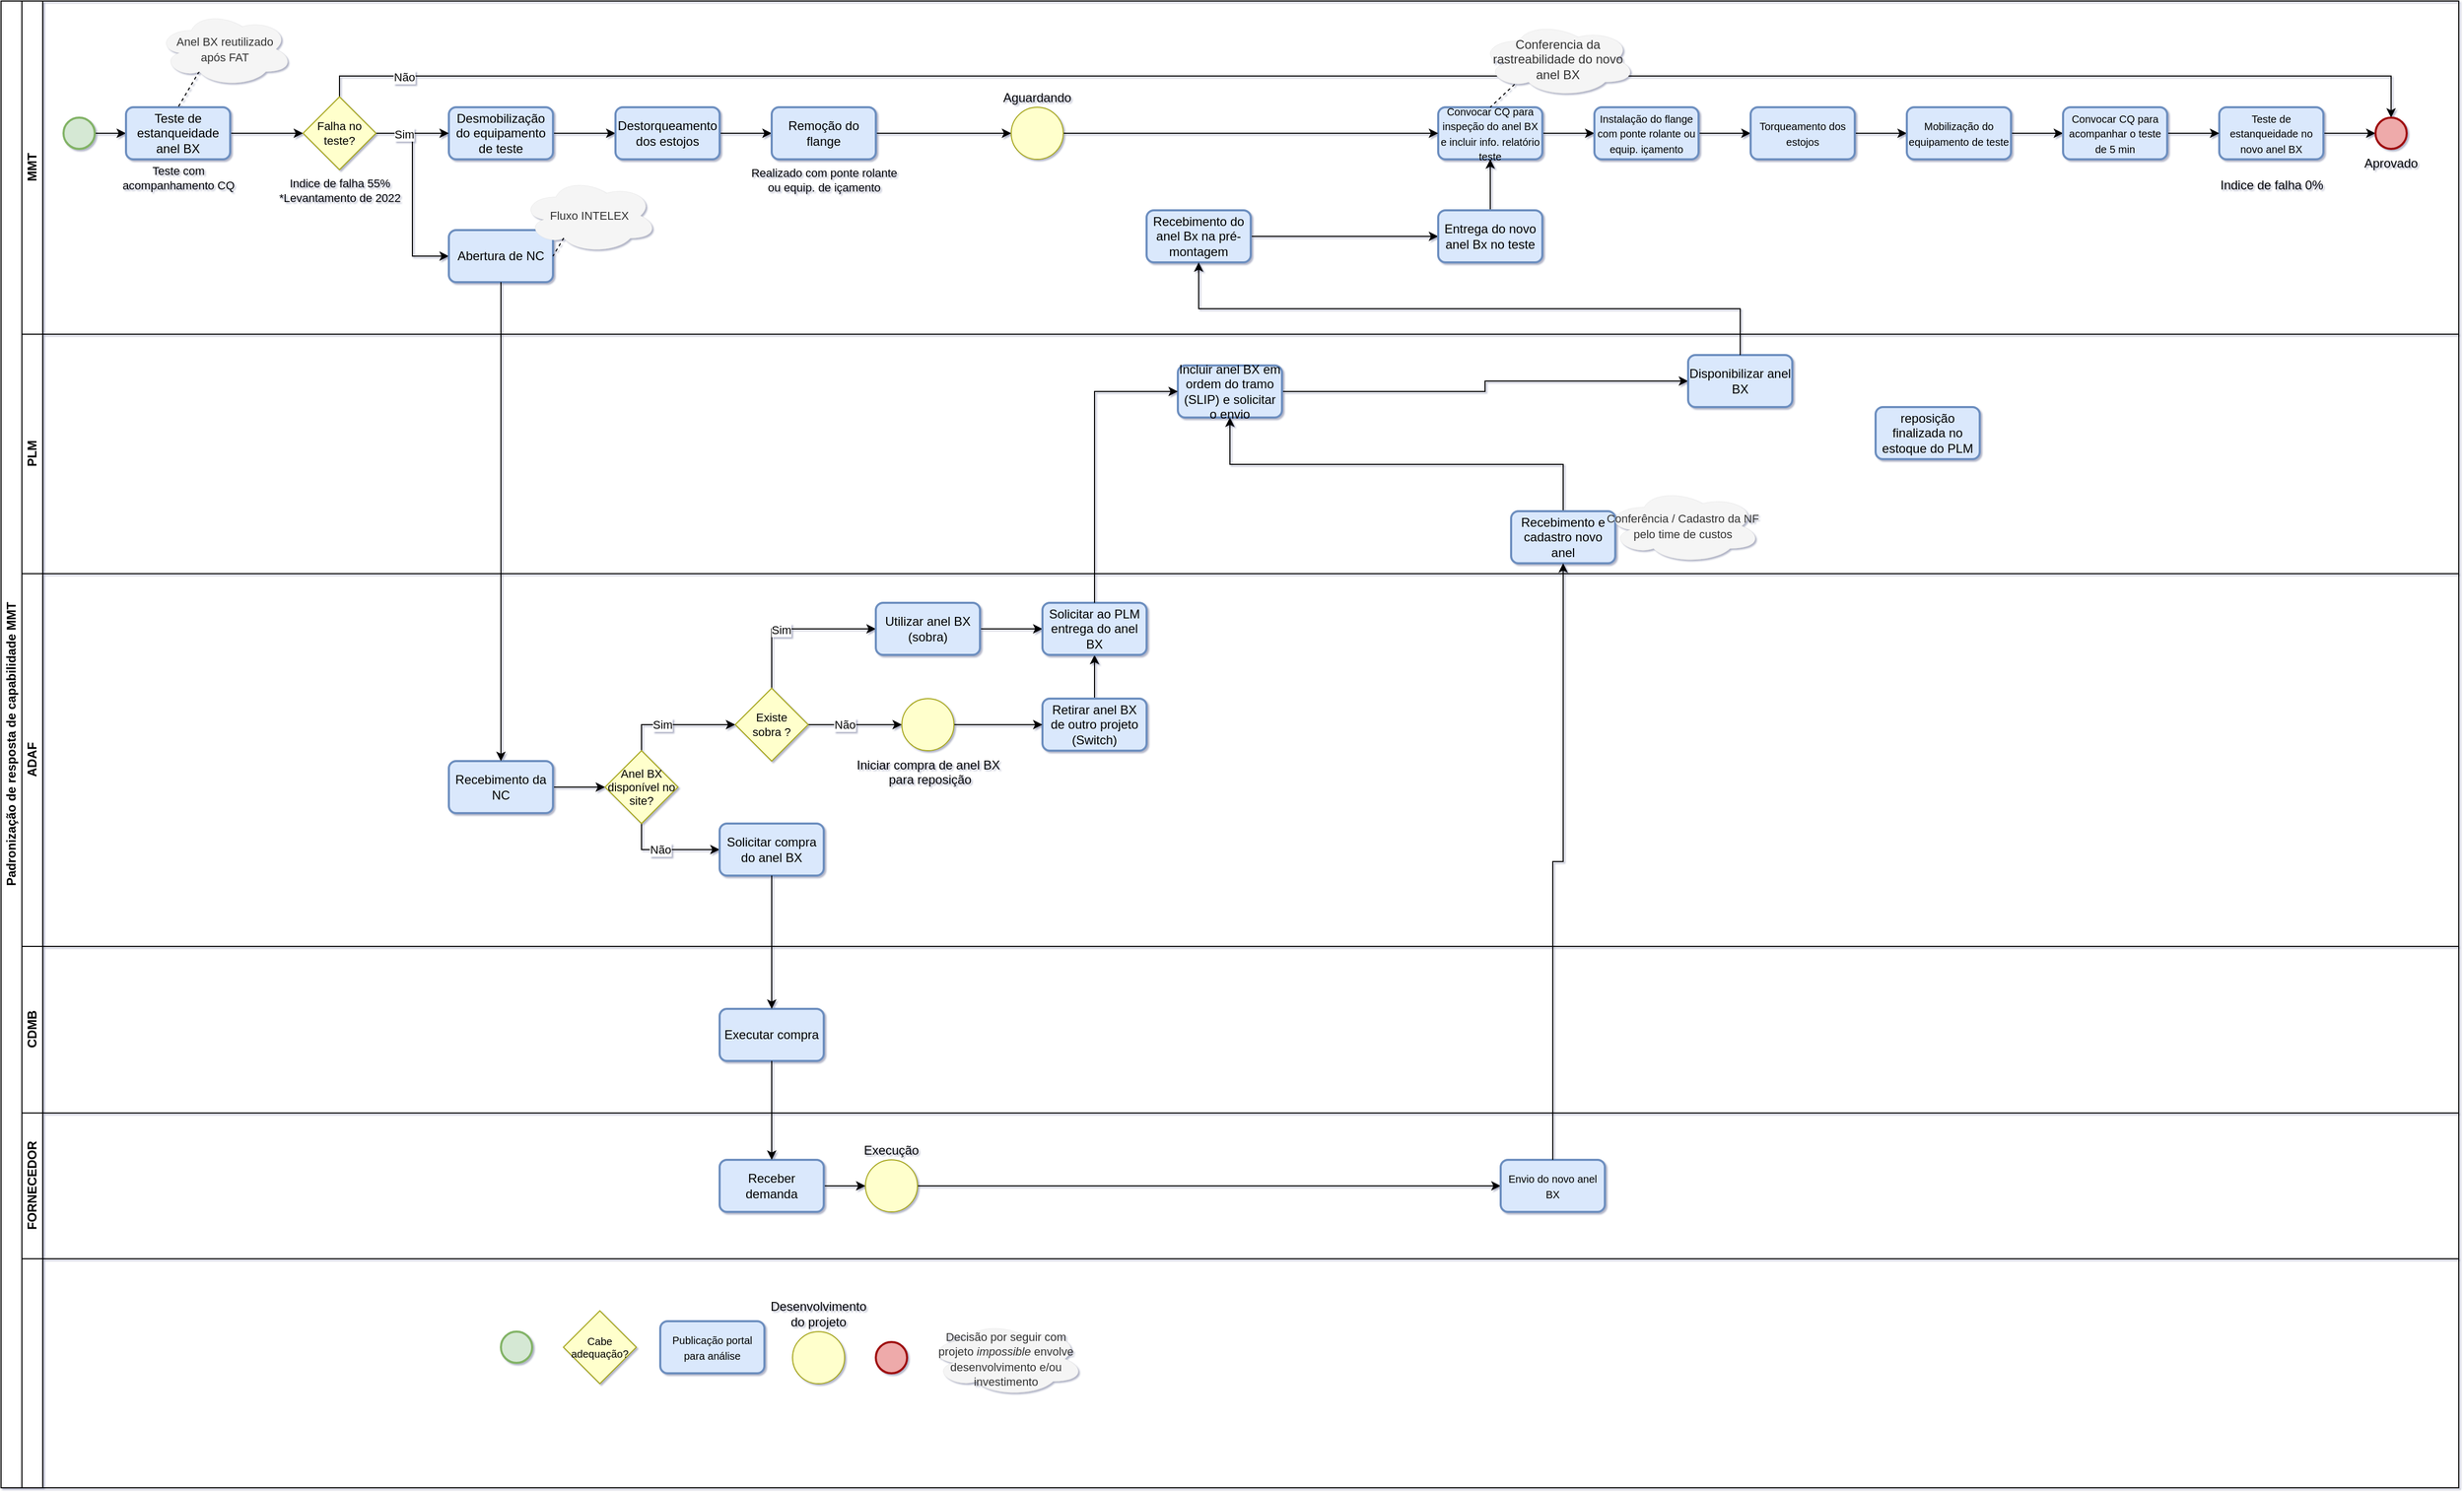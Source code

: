 <mxfile version="21.1.1" type="github">
  <diagram id="IMoWFRzWkRb1YAJqIgc9" name="Page-1">
    <mxGraphModel dx="1589" dy="870" grid="1" gridSize="10" guides="1" tooltips="1" connect="1" arrows="1" fold="1" page="1" pageScale="1" pageWidth="1920" pageHeight="1200" math="0" shadow="1">
      <root>
        <mxCell id="0" />
        <mxCell id="1" parent="0" />
        <mxCell id="REOEvnUnP1cKmhOiyPTP-1" value="&lt;font style=&quot;font-size: 12px;&quot;&gt;Padronização de resposta de capabilidade MMT&lt;/font&gt;" style="swimlane;childLayout=stackLayout;resizeParent=1;resizeParentMax=0;horizontal=0;startSize=20;horizontalStack=0;html=1;rounded=0;fontSize=10;" parent="1" vertex="1">
          <mxGeometry x="10" y="10" width="2360" height="1428" as="geometry">
            <mxRectangle x="110" y="90" width="40" height="60" as="alternateBounds" />
          </mxGeometry>
        </mxCell>
        <mxCell id="REOEvnUnP1cKmhOiyPTP-2" value="MMT" style="swimlane;startSize=20;horizontal=0;html=1;rounded=0;" parent="REOEvnUnP1cKmhOiyPTP-1" vertex="1">
          <mxGeometry x="20" width="2340" height="320" as="geometry">
            <mxRectangle x="20" width="650" height="30" as="alternateBounds" />
          </mxGeometry>
        </mxCell>
        <mxCell id="REOEvnUnP1cKmhOiyPTP-8" style="edgeStyle=orthogonalEdgeStyle;rounded=0;orthogonalLoop=1;jettySize=auto;html=1;exitX=1;exitY=0.5;exitDx=0;exitDy=0;exitPerimeter=0;entryX=0;entryY=0.5;entryDx=0;entryDy=0;" parent="REOEvnUnP1cKmhOiyPTP-2" source="REOEvnUnP1cKmhOiyPTP-5" target="REOEvnUnP1cKmhOiyPTP-7" edge="1">
          <mxGeometry relative="1" as="geometry" />
        </mxCell>
        <mxCell id="REOEvnUnP1cKmhOiyPTP-5" value="" style="strokeWidth=2;html=1;shape=mxgraph.flowchart.start_2;whiteSpace=wrap;fillColor=#d5e8d4;strokeColor=#82b366;" parent="REOEvnUnP1cKmhOiyPTP-2" vertex="1">
          <mxGeometry x="40" y="112" width="30" height="30" as="geometry" />
        </mxCell>
        <mxCell id="rvxUXU9-gEQZc84r86SE-13" style="edgeStyle=orthogonalEdgeStyle;rounded=0;orthogonalLoop=1;jettySize=auto;html=1;exitX=1;exitY=0.5;exitDx=0;exitDy=0;entryX=0;entryY=0.5;entryDx=0;entryDy=0;" edge="1" parent="REOEvnUnP1cKmhOiyPTP-2" source="REOEvnUnP1cKmhOiyPTP-7" target="rvxUXU9-gEQZc84r86SE-8">
          <mxGeometry relative="1" as="geometry" />
        </mxCell>
        <mxCell id="REOEvnUnP1cKmhOiyPTP-7" value="&lt;span style=&quot;&quot;&gt;Teste de estanqueidade &lt;br&gt;anel BX&lt;br&gt;&lt;/span&gt;" style="rounded=1;whiteSpace=wrap;html=1;absoluteArcSize=1;arcSize=14;strokeWidth=2;fillColor=#dae8fc;strokeColor=#6c8ebf;" parent="REOEvnUnP1cKmhOiyPTP-2" vertex="1">
          <mxGeometry x="100" y="102" width="100" height="50" as="geometry" />
        </mxCell>
        <mxCell id="rvxUXU9-gEQZc84r86SE-18" style="edgeStyle=orthogonalEdgeStyle;rounded=0;orthogonalLoop=1;jettySize=auto;html=1;exitX=1;exitY=0.5;exitDx=0;exitDy=0;entryX=0;entryY=0.5;entryDx=0;entryDy=0;" edge="1" parent="REOEvnUnP1cKmhOiyPTP-2" source="rvxUXU9-gEQZc84r86SE-7" target="rvxUXU9-gEQZc84r86SE-16">
          <mxGeometry relative="1" as="geometry" />
        </mxCell>
        <mxCell id="rvxUXU9-gEQZc84r86SE-7" value="&lt;font style=&quot;font-size: 12px;&quot;&gt;Desmobilização do equipamento de teste&lt;/font&gt;" style="rounded=1;whiteSpace=wrap;html=1;absoluteArcSize=1;arcSize=14;strokeWidth=2;fillColor=#dae8fc;strokeColor=#6c8ebf;" vertex="1" parent="REOEvnUnP1cKmhOiyPTP-2">
          <mxGeometry x="410" y="102" width="100" height="50" as="geometry" />
        </mxCell>
        <mxCell id="rvxUXU9-gEQZc84r86SE-111" style="edgeStyle=orthogonalEdgeStyle;rounded=0;orthogonalLoop=1;jettySize=auto;html=1;exitX=1;exitY=0.5;exitDx=0;exitDy=0;entryX=0;entryY=0.5;entryDx=0;entryDy=0;" edge="1" parent="REOEvnUnP1cKmhOiyPTP-2" source="rvxUXU9-gEQZc84r86SE-8" target="rvxUXU9-gEQZc84r86SE-27">
          <mxGeometry relative="1" as="geometry" />
        </mxCell>
        <mxCell id="rvxUXU9-gEQZc84r86SE-14" style="edgeStyle=orthogonalEdgeStyle;rounded=0;orthogonalLoop=1;jettySize=auto;html=1;exitX=1;exitY=0.5;exitDx=0;exitDy=0;entryX=0;entryY=0.5;entryDx=0;entryDy=0;" edge="1" parent="REOEvnUnP1cKmhOiyPTP-2" source="rvxUXU9-gEQZc84r86SE-8" target="rvxUXU9-gEQZc84r86SE-7">
          <mxGeometry relative="1" as="geometry" />
        </mxCell>
        <mxCell id="rvxUXU9-gEQZc84r86SE-15" value="Sim" style="edgeLabel;html=1;align=center;verticalAlign=middle;resizable=0;points=[];" vertex="1" connectable="0" parent="rvxUXU9-gEQZc84r86SE-14">
          <mxGeometry x="-0.242" y="-1" relative="1" as="geometry">
            <mxPoint as="offset" />
          </mxGeometry>
        </mxCell>
        <mxCell id="rvxUXU9-gEQZc84r86SE-91" style="edgeStyle=orthogonalEdgeStyle;rounded=0;orthogonalLoop=1;jettySize=auto;html=1;exitX=0.5;exitY=0;exitDx=0;exitDy=0;entryX=0.5;entryY=0;entryDx=0;entryDy=0;entryPerimeter=0;" edge="1" parent="REOEvnUnP1cKmhOiyPTP-2" source="rvxUXU9-gEQZc84r86SE-8" target="rvxUXU9-gEQZc84r86SE-84">
          <mxGeometry relative="1" as="geometry" />
        </mxCell>
        <mxCell id="rvxUXU9-gEQZc84r86SE-93" value="Não" style="edgeLabel;html=1;align=center;verticalAlign=middle;resizable=0;points=[];" vertex="1" connectable="0" parent="rvxUXU9-gEQZc84r86SE-91">
          <mxGeometry x="-0.919" y="-1" relative="1" as="geometry">
            <mxPoint as="offset" />
          </mxGeometry>
        </mxCell>
        <mxCell id="rvxUXU9-gEQZc84r86SE-8" value="&lt;font style=&quot;font-size: 11px;&quot;&gt;Falha no teste?&lt;/font&gt;" style="rhombus;whiteSpace=wrap;html=1;strokeColor=#a6a61d;fontSize=10;fillColor=#ffffcc;" vertex="1" parent="REOEvnUnP1cKmhOiyPTP-2">
          <mxGeometry x="270" y="92" width="70" height="70" as="geometry" />
        </mxCell>
        <mxCell id="rvxUXU9-gEQZc84r86SE-12" style="rounded=0;orthogonalLoop=1;jettySize=auto;html=1;exitX=0.31;exitY=0.8;exitDx=0;exitDy=0;exitPerimeter=0;entryX=0.5;entryY=0;entryDx=0;entryDy=0;endArrow=none;endFill=0;startArrow=none;startFill=0;dashed=1;" edge="1" parent="REOEvnUnP1cKmhOiyPTP-2" source="rvxUXU9-gEQZc84r86SE-9" target="REOEvnUnP1cKmhOiyPTP-7">
          <mxGeometry relative="1" as="geometry" />
        </mxCell>
        <mxCell id="rvxUXU9-gEQZc84r86SE-9" value="&lt;span style=&quot;font-size: 11px;&quot;&gt;Anel BX reutilizado&lt;br&gt;após FAT&lt;/span&gt;" style="ellipse;shape=cloud;whiteSpace=wrap;html=1;fillColor=#f5f5f5;fontColor=#333333;strokeColor=#666666;shadow=0;strokeWidth=0;" vertex="1" parent="REOEvnUnP1cKmhOiyPTP-2">
          <mxGeometry x="130" y="10" width="130" height="72" as="geometry" />
        </mxCell>
        <mxCell id="rvxUXU9-gEQZc84r86SE-20" style="edgeStyle=orthogonalEdgeStyle;rounded=0;orthogonalLoop=1;jettySize=auto;html=1;exitX=1;exitY=0.5;exitDx=0;exitDy=0;entryX=0;entryY=0.5;entryDx=0;entryDy=0;" edge="1" parent="REOEvnUnP1cKmhOiyPTP-2" source="rvxUXU9-gEQZc84r86SE-16" target="rvxUXU9-gEQZc84r86SE-19">
          <mxGeometry relative="1" as="geometry" />
        </mxCell>
        <mxCell id="rvxUXU9-gEQZc84r86SE-16" value="&lt;font style=&quot;font-size: 12px;&quot;&gt;Destorqueamento dos estojos&lt;/font&gt;" style="rounded=1;whiteSpace=wrap;html=1;absoluteArcSize=1;arcSize=14;strokeWidth=2;fillColor=#dae8fc;strokeColor=#6c8ebf;" vertex="1" parent="REOEvnUnP1cKmhOiyPTP-2">
          <mxGeometry x="570" y="102" width="100" height="50" as="geometry" />
        </mxCell>
        <mxCell id="rvxUXU9-gEQZc84r86SE-73" style="edgeStyle=none;rounded=0;orthogonalLoop=1;jettySize=auto;html=1;exitX=1;exitY=0.5;exitDx=0;exitDy=0;entryX=0;entryY=0.5;entryDx=0;entryDy=0;" edge="1" parent="REOEvnUnP1cKmhOiyPTP-2" source="rvxUXU9-gEQZc84r86SE-19" target="rvxUXU9-gEQZc84r86SE-72">
          <mxGeometry relative="1" as="geometry" />
        </mxCell>
        <mxCell id="rvxUXU9-gEQZc84r86SE-19" value="&lt;font style=&quot;font-size: 12px;&quot;&gt;Remoção do flange&lt;/font&gt;" style="rounded=1;whiteSpace=wrap;html=1;absoluteArcSize=1;arcSize=14;strokeWidth=2;fillColor=#dae8fc;strokeColor=#6c8ebf;" vertex="1" parent="REOEvnUnP1cKmhOiyPTP-2">
          <mxGeometry x="720" y="102" width="100" height="50" as="geometry" />
        </mxCell>
        <mxCell id="rvxUXU9-gEQZc84r86SE-64" style="edgeStyle=orthogonalEdgeStyle;rounded=0;orthogonalLoop=1;jettySize=auto;html=1;exitX=1;exitY=0.5;exitDx=0;exitDy=0;entryX=0;entryY=0.5;entryDx=0;entryDy=0;entryPerimeter=0;" edge="1" parent="REOEvnUnP1cKmhOiyPTP-2" source="rvxUXU9-gEQZc84r86SE-21" target="rvxUXU9-gEQZc84r86SE-24">
          <mxGeometry relative="1" as="geometry">
            <mxPoint x="1510" y="127" as="targetPoint" />
          </mxGeometry>
        </mxCell>
        <mxCell id="rvxUXU9-gEQZc84r86SE-21" value="&lt;span style=&quot;font-size: 10px;&quot;&gt;Convocar CQ para inspeção do anel BX e incluir info. relatório teste&lt;br&gt;&lt;/span&gt;" style="rounded=1;whiteSpace=wrap;html=1;absoluteArcSize=1;arcSize=14;strokeWidth=2;fillColor=#dae8fc;strokeColor=#6c8ebf;" vertex="1" parent="REOEvnUnP1cKmhOiyPTP-2">
          <mxGeometry x="1360" y="102" width="100" height="50" as="geometry" />
        </mxCell>
        <mxCell id="rvxUXU9-gEQZc84r86SE-71" style="edgeStyle=none;rounded=0;orthogonalLoop=1;jettySize=auto;html=1;exitX=1;exitY=0.5;exitDx=0;exitDy=0;entryX=0;entryY=0.5;entryDx=0;entryDy=0;" edge="1" parent="REOEvnUnP1cKmhOiyPTP-2" source="rvxUXU9-gEQZc84r86SE-24" target="rvxUXU9-gEQZc84r86SE-26">
          <mxGeometry relative="1" as="geometry" />
        </mxCell>
        <mxCell id="rvxUXU9-gEQZc84r86SE-24" value="&lt;span style=&quot;font-size: 10px;&quot;&gt;Instalação do flange com ponte rolante ou equip. içamento&lt;br&gt;&lt;/span&gt;" style="rounded=1;whiteSpace=wrap;html=1;absoluteArcSize=1;arcSize=14;strokeWidth=2;fillColor=#dae8fc;strokeColor=#6c8ebf;" vertex="1" parent="REOEvnUnP1cKmhOiyPTP-2">
          <mxGeometry x="1510" y="102" width="100" height="50" as="geometry" />
        </mxCell>
        <mxCell id="rvxUXU9-gEQZc84r86SE-79" style="edgeStyle=none;rounded=0;orthogonalLoop=1;jettySize=auto;html=1;exitX=1;exitY=0.5;exitDx=0;exitDy=0;entryX=0;entryY=0.5;entryDx=0;entryDy=0;" edge="1" parent="REOEvnUnP1cKmhOiyPTP-2" source="rvxUXU9-gEQZc84r86SE-26" target="rvxUXU9-gEQZc84r86SE-78">
          <mxGeometry relative="1" as="geometry" />
        </mxCell>
        <mxCell id="rvxUXU9-gEQZc84r86SE-26" value="&lt;span style=&quot;font-size: 10px;&quot;&gt;Torqueamento dos estojos&lt;br&gt;&lt;/span&gt;" style="rounded=1;whiteSpace=wrap;html=1;absoluteArcSize=1;arcSize=14;strokeWidth=2;fillColor=#dae8fc;strokeColor=#6c8ebf;" vertex="1" parent="REOEvnUnP1cKmhOiyPTP-2">
          <mxGeometry x="1660" y="102" width="100" height="50" as="geometry" />
        </mxCell>
        <mxCell id="rvxUXU9-gEQZc84r86SE-61" style="edgeStyle=orthogonalEdgeStyle;rounded=0;orthogonalLoop=1;jettySize=auto;html=1;exitX=1;exitY=0.5;exitDx=0;exitDy=0;entryX=0;entryY=0.5;entryDx=0;entryDy=0;" edge="1" parent="REOEvnUnP1cKmhOiyPTP-2" source="rvxUXU9-gEQZc84r86SE-58" target="rvxUXU9-gEQZc84r86SE-62">
          <mxGeometry relative="1" as="geometry">
            <mxPoint x="1220" y="226.0" as="targetPoint" />
          </mxGeometry>
        </mxCell>
        <mxCell id="rvxUXU9-gEQZc84r86SE-58" value="Recebimento do anel Bx na pré-montagem" style="rounded=1;whiteSpace=wrap;html=1;absoluteArcSize=1;arcSize=14;strokeWidth=2;fillColor=#dae8fc;strokeColor=#6c8ebf;" vertex="1" parent="REOEvnUnP1cKmhOiyPTP-2">
          <mxGeometry x="1080" y="201" width="100" height="50" as="geometry" />
        </mxCell>
        <mxCell id="rvxUXU9-gEQZc84r86SE-75" style="edgeStyle=none;rounded=0;orthogonalLoop=1;jettySize=auto;html=1;exitX=0.5;exitY=0;exitDx=0;exitDy=0;entryX=0.5;entryY=1;entryDx=0;entryDy=0;" edge="1" parent="REOEvnUnP1cKmhOiyPTP-2" source="rvxUXU9-gEQZc84r86SE-62" target="rvxUXU9-gEQZc84r86SE-21">
          <mxGeometry relative="1" as="geometry" />
        </mxCell>
        <mxCell id="rvxUXU9-gEQZc84r86SE-27" value="&lt;font style=&quot;font-size: 12px;&quot;&gt;Abertura de NC&lt;/font&gt;" style="rounded=1;whiteSpace=wrap;html=1;absoluteArcSize=1;arcSize=14;strokeWidth=2;fillColor=#dae8fc;strokeColor=#6c8ebf;" vertex="1" parent="REOEvnUnP1cKmhOiyPTP-2">
          <mxGeometry x="410" y="220" width="100" height="50" as="geometry" />
        </mxCell>
        <mxCell id="rvxUXU9-gEQZc84r86SE-62" value="Entrega do novo anel Bx no teste" style="rounded=1;whiteSpace=wrap;html=1;absoluteArcSize=1;arcSize=14;strokeWidth=2;fillColor=#dae8fc;strokeColor=#6c8ebf;" vertex="1" parent="REOEvnUnP1cKmhOiyPTP-2">
          <mxGeometry x="1360" y="201" width="100" height="50" as="geometry" />
        </mxCell>
        <mxCell id="rvxUXU9-gEQZc84r86SE-69" style="rounded=0;orthogonalLoop=1;jettySize=auto;html=1;exitX=0.31;exitY=0.8;exitDx=0;exitDy=0;exitPerimeter=0;entryX=0.5;entryY=0;entryDx=0;entryDy=0;endArrow=none;endFill=0;dashed=1;" edge="1" parent="REOEvnUnP1cKmhOiyPTP-2" target="rvxUXU9-gEQZc84r86SE-21">
          <mxGeometry relative="1" as="geometry">
            <mxPoint x="1446.5" y="67.6" as="sourcePoint" />
            <mxPoint x="1325" y="65" as="targetPoint" />
          </mxGeometry>
        </mxCell>
        <mxCell id="rvxUXU9-gEQZc84r86SE-66" value="Conferencia da rastreabilidade do novo anel BX" style="ellipse;shape=cloud;whiteSpace=wrap;html=1;fillColor=#f5f5f5;fontColor=#333333;strokeColor=#666666;shadow=0;strokeWidth=0;" vertex="1" parent="REOEvnUnP1cKmhOiyPTP-2">
          <mxGeometry x="1400" y="20" width="150" height="72" as="geometry" />
        </mxCell>
        <mxCell id="rvxUXU9-gEQZc84r86SE-74" style="edgeStyle=none;rounded=0;orthogonalLoop=1;jettySize=auto;html=1;exitX=1;exitY=0.5;exitDx=0;exitDy=0;entryX=0;entryY=0.5;entryDx=0;entryDy=0;" edge="1" parent="REOEvnUnP1cKmhOiyPTP-2" source="rvxUXU9-gEQZc84r86SE-72" target="rvxUXU9-gEQZc84r86SE-21">
          <mxGeometry relative="1" as="geometry" />
        </mxCell>
        <mxCell id="rvxUXU9-gEQZc84r86SE-72" value="Aguardando" style="ellipse;whiteSpace=wrap;html=1;aspect=fixed;fillColor=#FFFFCC;strokeColor=#A6A61D;labelPosition=center;verticalLabelPosition=top;align=center;verticalAlign=bottom;" vertex="1" parent="REOEvnUnP1cKmhOiyPTP-2">
          <mxGeometry x="950" y="102" width="50" height="50" as="geometry" />
        </mxCell>
        <mxCell id="rvxUXU9-gEQZc84r86SE-87" style="edgeStyle=none;rounded=0;orthogonalLoop=1;jettySize=auto;html=1;exitX=1;exitY=0.5;exitDx=0;exitDy=0;entryX=0;entryY=0.5;entryDx=0;entryDy=0;entryPerimeter=0;" edge="1" parent="REOEvnUnP1cKmhOiyPTP-2" source="rvxUXU9-gEQZc84r86SE-77" target="rvxUXU9-gEQZc84r86SE-84">
          <mxGeometry relative="1" as="geometry" />
        </mxCell>
        <mxCell id="rvxUXU9-gEQZc84r86SE-77" value="&lt;span style=&quot;font-size: 10px;&quot;&gt;Teste de estanqueidade no novo anel BX&lt;br&gt;&lt;/span&gt;" style="rounded=1;whiteSpace=wrap;html=1;absoluteArcSize=1;arcSize=14;strokeWidth=2;fillColor=#dae8fc;strokeColor=#6c8ebf;" vertex="1" parent="REOEvnUnP1cKmhOiyPTP-2">
          <mxGeometry x="2110" y="102" width="100" height="50" as="geometry" />
        </mxCell>
        <mxCell id="rvxUXU9-gEQZc84r86SE-82" style="edgeStyle=none;rounded=0;orthogonalLoop=1;jettySize=auto;html=1;exitX=1;exitY=0.5;exitDx=0;exitDy=0;entryX=0;entryY=0.5;entryDx=0;entryDy=0;" edge="1" parent="REOEvnUnP1cKmhOiyPTP-2" source="rvxUXU9-gEQZc84r86SE-78" target="rvxUXU9-gEQZc84r86SE-81">
          <mxGeometry relative="1" as="geometry" />
        </mxCell>
        <mxCell id="rvxUXU9-gEQZc84r86SE-78" value="&lt;span style=&quot;font-size: 10px;&quot;&gt;Mobilização do equipamento de teste&lt;br&gt;&lt;/span&gt;" style="rounded=1;whiteSpace=wrap;html=1;absoluteArcSize=1;arcSize=14;strokeWidth=2;fillColor=#dae8fc;strokeColor=#6c8ebf;" vertex="1" parent="REOEvnUnP1cKmhOiyPTP-2">
          <mxGeometry x="1810" y="102" width="100" height="50" as="geometry" />
        </mxCell>
        <mxCell id="rvxUXU9-gEQZc84r86SE-83" style="edgeStyle=none;rounded=0;orthogonalLoop=1;jettySize=auto;html=1;exitX=1;exitY=0.5;exitDx=0;exitDy=0;entryX=0;entryY=0.5;entryDx=0;entryDy=0;" edge="1" parent="REOEvnUnP1cKmhOiyPTP-2" source="rvxUXU9-gEQZc84r86SE-81" target="rvxUXU9-gEQZc84r86SE-77">
          <mxGeometry relative="1" as="geometry" />
        </mxCell>
        <mxCell id="rvxUXU9-gEQZc84r86SE-81" value="&lt;span style=&quot;font-size: 10px;&quot;&gt;Convocar CQ para acompanhar o teste de 5 min&lt;br&gt;&lt;/span&gt;" style="rounded=1;whiteSpace=wrap;html=1;absoluteArcSize=1;arcSize=14;strokeWidth=2;fillColor=#dae8fc;strokeColor=#6c8ebf;" vertex="1" parent="REOEvnUnP1cKmhOiyPTP-2">
          <mxGeometry x="1960" y="102" width="100" height="50" as="geometry" />
        </mxCell>
        <mxCell id="rvxUXU9-gEQZc84r86SE-84" value="Aprovado" style="strokeWidth=2;html=1;shape=mxgraph.flowchart.start_2;whiteSpace=wrap;fillColor=#eeaaaa;strokeColor=#9f0d0d;labelPosition=center;verticalLabelPosition=bottom;align=center;verticalAlign=top;" vertex="1" parent="REOEvnUnP1cKmhOiyPTP-2">
          <mxGeometry x="2260" y="112" width="30" height="30" as="geometry" />
        </mxCell>
        <mxCell id="rvxUXU9-gEQZc84r86SE-85" value="Indice de falha 55% &lt;br style=&quot;font-size: 11px;&quot;&gt;*Levantamento de 2022" style="text;html=1;align=center;verticalAlign=middle;resizable=0;points=[];autosize=1;strokeColor=none;fillColor=none;fontSize=11;" vertex="1" parent="REOEvnUnP1cKmhOiyPTP-2">
          <mxGeometry x="235" y="162" width="140" height="40" as="geometry" />
        </mxCell>
        <mxCell id="rvxUXU9-gEQZc84r86SE-96" value="&lt;span style=&quot;font-size: 11px;&quot;&gt;Fluxo INTELEX&lt;/span&gt;" style="ellipse;shape=cloud;whiteSpace=wrap;html=1;fillColor=#f5f5f5;fontColor=#333333;strokeColor=#666666;shadow=0;strokeWidth=0;" vertex="1" parent="REOEvnUnP1cKmhOiyPTP-2">
          <mxGeometry x="480" y="170" width="130" height="72" as="geometry" />
        </mxCell>
        <mxCell id="rvxUXU9-gEQZc84r86SE-86" value="Indice de falha 0%" style="text;html=1;align=center;verticalAlign=middle;resizable=0;points=[];autosize=1;strokeColor=none;fillColor=none;" vertex="1" parent="REOEvnUnP1cKmhOiyPTP-2">
          <mxGeometry x="2100" y="162" width="120" height="30" as="geometry" />
        </mxCell>
        <mxCell id="rvxUXU9-gEQZc84r86SE-108" value="Teste com &lt;br style=&quot;font-size: 11px;&quot;&gt;acompanhamento CQ" style="text;html=1;align=center;verticalAlign=middle;resizable=0;points=[];autosize=1;strokeColor=none;fillColor=none;fontSize=11;" vertex="1" parent="REOEvnUnP1cKmhOiyPTP-2">
          <mxGeometry x="85" y="150" width="130" height="40" as="geometry" />
        </mxCell>
        <mxCell id="rvxUXU9-gEQZc84r86SE-113" style="rounded=0;orthogonalLoop=1;jettySize=auto;html=1;exitX=0.31;exitY=0.8;exitDx=0;exitDy=0;exitPerimeter=0;entryX=1;entryY=0.5;entryDx=0;entryDy=0;endArrow=none;endFill=0;startArrow=none;startFill=0;dashed=1;" edge="1" parent="REOEvnUnP1cKmhOiyPTP-2" source="rvxUXU9-gEQZc84r86SE-96" target="rvxUXU9-gEQZc84r86SE-27">
          <mxGeometry relative="1" as="geometry">
            <mxPoint x="180" y="78" as="sourcePoint" />
            <mxPoint x="160" y="112" as="targetPoint" />
          </mxGeometry>
        </mxCell>
        <mxCell id="rvxUXU9-gEQZc84r86SE-114" value="Realizado com ponte rolante &lt;br style=&quot;font-size: 11px;&quot;&gt;ou equip. de içamento" style="text;html=1;align=center;verticalAlign=middle;resizable=0;points=[];autosize=1;strokeColor=none;fillColor=none;fontSize=11;" vertex="1" parent="REOEvnUnP1cKmhOiyPTP-2">
          <mxGeometry x="690" y="152" width="160" height="40" as="geometry" />
        </mxCell>
        <mxCell id="rvxUXU9-gEQZc84r86SE-53" value="PLM" style="swimlane;startSize=20;horizontal=0;html=1;rounded=0;" vertex="1" parent="REOEvnUnP1cKmhOiyPTP-1">
          <mxGeometry x="20" y="320" width="2340" height="230" as="geometry">
            <mxRectangle x="20" width="650" height="30" as="alternateBounds" />
          </mxGeometry>
        </mxCell>
        <mxCell id="rvxUXU9-gEQZc84r86SE-57" style="edgeStyle=orthogonalEdgeStyle;rounded=0;orthogonalLoop=1;jettySize=auto;html=1;exitX=1;exitY=0.5;exitDx=0;exitDy=0;entryX=0;entryY=0.5;entryDx=0;entryDy=0;" edge="1" parent="rvxUXU9-gEQZc84r86SE-53" source="rvxUXU9-gEQZc84r86SE-47" target="rvxUXU9-gEQZc84r86SE-54">
          <mxGeometry relative="1" as="geometry" />
        </mxCell>
        <mxCell id="rvxUXU9-gEQZc84r86SE-47" value="Incluir anel BX em ordem do tramo (SLIP) e solicitar o envio&lt;span style=&quot;font-size: 10px;&quot;&gt;&lt;br&gt;&lt;/span&gt;" style="rounded=1;whiteSpace=wrap;html=1;absoluteArcSize=1;arcSize=14;strokeWidth=2;fillColor=#dae8fc;strokeColor=#6c8ebf;" vertex="1" parent="rvxUXU9-gEQZc84r86SE-53">
          <mxGeometry x="1110" y="30" width="100" height="50" as="geometry" />
        </mxCell>
        <mxCell id="rvxUXU9-gEQZc84r86SE-54" value="Disponibilizar anel BX" style="rounded=1;whiteSpace=wrap;html=1;absoluteArcSize=1;arcSize=14;strokeWidth=2;fillColor=#dae8fc;strokeColor=#6c8ebf;" vertex="1" parent="rvxUXU9-gEQZc84r86SE-53">
          <mxGeometry x="1600" y="20" width="100" height="50" as="geometry" />
        </mxCell>
        <mxCell id="rvxUXU9-gEQZc84r86SE-106" style="edgeStyle=orthogonalEdgeStyle;rounded=0;orthogonalLoop=1;jettySize=auto;html=1;exitX=0.5;exitY=0;exitDx=0;exitDy=0;entryX=0.5;entryY=1;entryDx=0;entryDy=0;" edge="1" parent="rvxUXU9-gEQZc84r86SE-53" source="rvxUXU9-gEQZc84r86SE-99" target="rvxUXU9-gEQZc84r86SE-47">
          <mxGeometry relative="1" as="geometry" />
        </mxCell>
        <mxCell id="rvxUXU9-gEQZc84r86SE-99" value="Recebimento e cadastro novo anel" style="rounded=1;whiteSpace=wrap;html=1;absoluteArcSize=1;arcSize=14;strokeWidth=2;fillColor=#dae8fc;strokeColor=#6c8ebf;" vertex="1" parent="rvxUXU9-gEQZc84r86SE-53">
          <mxGeometry x="1430" y="170" width="100" height="50" as="geometry" />
        </mxCell>
        <mxCell id="rvxUXU9-gEQZc84r86SE-107" value="&lt;span style=&quot;font-size: 11px;&quot;&gt;Conferência / Cadastro da NF pelo time de custos&lt;/span&gt;" style="ellipse;shape=cloud;whiteSpace=wrap;html=1;fillColor=#f5f5f5;fontColor=#333333;strokeColor=#666666;shadow=0;strokeWidth=0;" vertex="1" parent="rvxUXU9-gEQZc84r86SE-53">
          <mxGeometry x="1520" y="148" width="150" height="72" as="geometry" />
        </mxCell>
        <mxCell id="rvxUXU9-gEQZc84r86SE-95" value="reposição finalizada no estoque do PLM&lt;span style=&quot;font-size: 10px;&quot;&gt;&lt;br&gt;&lt;/span&gt;" style="rounded=1;whiteSpace=wrap;html=1;absoluteArcSize=1;arcSize=14;strokeWidth=2;fillColor=#dae8fc;strokeColor=#6c8ebf;" vertex="1" parent="rvxUXU9-gEQZc84r86SE-53">
          <mxGeometry x="1780" y="70" width="100" height="50" as="geometry" />
        </mxCell>
        <mxCell id="REOEvnUnP1cKmhOiyPTP-3" value="ADAF" style="swimlane;startSize=20;horizontal=0;html=1;rounded=0;labelPosition=center;verticalLabelPosition=middle;align=center;verticalAlign=middle;" parent="REOEvnUnP1cKmhOiyPTP-1" vertex="1">
          <mxGeometry x="20" y="550" width="2340" height="358" as="geometry">
            <mxRectangle x="20" y="80" width="880" height="30" as="alternateBounds" />
          </mxGeometry>
        </mxCell>
        <mxCell id="rvxUXU9-gEQZc84r86SE-32" style="edgeStyle=orthogonalEdgeStyle;rounded=0;orthogonalLoop=1;jettySize=auto;html=1;exitX=1;exitY=0.5;exitDx=0;exitDy=0;entryX=0;entryY=0.5;entryDx=0;entryDy=0;" edge="1" parent="REOEvnUnP1cKmhOiyPTP-3" source="rvxUXU9-gEQZc84r86SE-28" target="rvxUXU9-gEQZc84r86SE-31">
          <mxGeometry relative="1" as="geometry" />
        </mxCell>
        <mxCell id="rvxUXU9-gEQZc84r86SE-28" value="Recebimento da NC" style="rounded=1;whiteSpace=wrap;html=1;absoluteArcSize=1;arcSize=14;strokeWidth=2;fillColor=#dae8fc;strokeColor=#6c8ebf;" vertex="1" parent="REOEvnUnP1cKmhOiyPTP-3">
          <mxGeometry x="410" y="180" width="100" height="50" as="geometry" />
        </mxCell>
        <mxCell id="rvxUXU9-gEQZc84r86SE-33" style="edgeStyle=orthogonalEdgeStyle;rounded=0;orthogonalLoop=1;jettySize=auto;html=1;exitX=0.5;exitY=0;exitDx=0;exitDy=0;entryX=0;entryY=0.5;entryDx=0;entryDy=0;" edge="1" parent="REOEvnUnP1cKmhOiyPTP-3" source="rvxUXU9-gEQZc84r86SE-31" target="rvxUXU9-gEQZc84r86SE-115">
          <mxGeometry relative="1" as="geometry">
            <mxPoint x="670.0" y="145" as="targetPoint" />
          </mxGeometry>
        </mxCell>
        <mxCell id="rvxUXU9-gEQZc84r86SE-34" value="Sim" style="edgeLabel;html=1;align=center;verticalAlign=middle;resizable=0;points=[];" vertex="1" connectable="0" parent="rvxUXU9-gEQZc84r86SE-33">
          <mxGeometry x="-0.365" y="1" relative="1" as="geometry">
            <mxPoint x="8" y="1" as="offset" />
          </mxGeometry>
        </mxCell>
        <mxCell id="rvxUXU9-gEQZc84r86SE-37" style="edgeStyle=orthogonalEdgeStyle;rounded=0;orthogonalLoop=1;jettySize=auto;html=1;exitX=0.5;exitY=1;exitDx=0;exitDy=0;entryX=0;entryY=0.5;entryDx=0;entryDy=0;" edge="1" parent="REOEvnUnP1cKmhOiyPTP-3" source="rvxUXU9-gEQZc84r86SE-31" target="rvxUXU9-gEQZc84r86SE-36">
          <mxGeometry relative="1" as="geometry" />
        </mxCell>
        <mxCell id="rvxUXU9-gEQZc84r86SE-38" value="Não" style="edgeLabel;html=1;align=center;verticalAlign=middle;resizable=0;points=[];" vertex="1" connectable="0" parent="rvxUXU9-gEQZc84r86SE-37">
          <mxGeometry x="-0.272" relative="1" as="geometry">
            <mxPoint x="6" as="offset" />
          </mxGeometry>
        </mxCell>
        <mxCell id="rvxUXU9-gEQZc84r86SE-31" value="&lt;font style=&quot;font-size: 11px;&quot;&gt;Anel BX disponível no site?&lt;/font&gt;" style="rhombus;whiteSpace=wrap;html=1;strokeColor=#a6a61d;fontSize=10;fillColor=#ffffcc;" vertex="1" parent="REOEvnUnP1cKmhOiyPTP-3">
          <mxGeometry x="560" y="170" width="70" height="70" as="geometry" />
        </mxCell>
        <mxCell id="rvxUXU9-gEQZc84r86SE-36" value="Solicitar compra do anel BX" style="rounded=1;whiteSpace=wrap;html=1;absoluteArcSize=1;arcSize=14;strokeWidth=2;fillColor=#dae8fc;strokeColor=#6c8ebf;" vertex="1" parent="REOEvnUnP1cKmhOiyPTP-3">
          <mxGeometry x="670" y="240" width="100" height="50" as="geometry" />
        </mxCell>
        <mxCell id="rvxUXU9-gEQZc84r86SE-123" style="edgeStyle=orthogonalEdgeStyle;rounded=0;orthogonalLoop=1;jettySize=auto;html=1;exitX=1;exitY=0.5;exitDx=0;exitDy=0;entryX=0;entryY=0.5;entryDx=0;entryDy=0;" edge="1" parent="REOEvnUnP1cKmhOiyPTP-3" source="rvxUXU9-gEQZc84r86SE-115" target="rvxUXU9-gEQZc84r86SE-134">
          <mxGeometry relative="1" as="geometry" />
        </mxCell>
        <mxCell id="rvxUXU9-gEQZc84r86SE-127" value="Não" style="edgeLabel;html=1;align=center;verticalAlign=middle;resizable=0;points=[];" vertex="1" connectable="0" parent="rvxUXU9-gEQZc84r86SE-123">
          <mxGeometry x="-0.226" relative="1" as="geometry">
            <mxPoint as="offset" />
          </mxGeometry>
        </mxCell>
        <mxCell id="rvxUXU9-gEQZc84r86SE-124" style="edgeStyle=orthogonalEdgeStyle;rounded=0;orthogonalLoop=1;jettySize=auto;html=1;exitX=0.5;exitY=0;exitDx=0;exitDy=0;entryX=0;entryY=0.5;entryDx=0;entryDy=0;" edge="1" parent="REOEvnUnP1cKmhOiyPTP-3" source="rvxUXU9-gEQZc84r86SE-115" target="rvxUXU9-gEQZc84r86SE-118">
          <mxGeometry relative="1" as="geometry" />
        </mxCell>
        <mxCell id="rvxUXU9-gEQZc84r86SE-126" value="Sim" style="edgeLabel;html=1;align=center;verticalAlign=middle;resizable=0;points=[];" vertex="1" connectable="0" parent="rvxUXU9-gEQZc84r86SE-124">
          <mxGeometry x="-0.165" y="-1" relative="1" as="geometry">
            <mxPoint as="offset" />
          </mxGeometry>
        </mxCell>
        <mxCell id="rvxUXU9-gEQZc84r86SE-115" value="&lt;font style=&quot;font-size: 11px;&quot;&gt;Existe &lt;br&gt;sobra ?&lt;/font&gt;" style="rhombus;whiteSpace=wrap;html=1;strokeColor=#a6a61d;fontSize=10;fillColor=#ffffcc;" vertex="1" parent="REOEvnUnP1cKmhOiyPTP-3">
          <mxGeometry x="685" y="110.0" width="70" height="70" as="geometry" />
        </mxCell>
        <mxCell id="rvxUXU9-gEQZc84r86SE-122" style="edgeStyle=orthogonalEdgeStyle;rounded=0;orthogonalLoop=1;jettySize=auto;html=1;exitX=0.5;exitY=0;exitDx=0;exitDy=0;entryX=0.5;entryY=1;entryDx=0;entryDy=0;" edge="1" parent="REOEvnUnP1cKmhOiyPTP-3" source="rvxUXU9-gEQZc84r86SE-117" target="rvxUXU9-gEQZc84r86SE-119">
          <mxGeometry relative="1" as="geometry">
            <mxPoint x="1440.0" y="150.65" as="targetPoint" />
          </mxGeometry>
        </mxCell>
        <mxCell id="rvxUXU9-gEQZc84r86SE-117" value="Retirar anel BX de outro projeto (Switch)&lt;span style=&quot;font-size: 10px;&quot;&gt;&lt;br&gt;&lt;/span&gt;" style="rounded=1;whiteSpace=wrap;html=1;absoluteArcSize=1;arcSize=14;strokeWidth=2;fillColor=#dae8fc;strokeColor=#6c8ebf;" vertex="1" parent="REOEvnUnP1cKmhOiyPTP-3">
          <mxGeometry x="980" y="120" width="100" height="50" as="geometry" />
        </mxCell>
        <mxCell id="rvxUXU9-gEQZc84r86SE-125" style="edgeStyle=orthogonalEdgeStyle;rounded=0;orthogonalLoop=1;jettySize=auto;html=1;exitX=1;exitY=0.5;exitDx=0;exitDy=0;entryX=0;entryY=0.5;entryDx=0;entryDy=0;" edge="1" parent="REOEvnUnP1cKmhOiyPTP-3" source="rvxUXU9-gEQZc84r86SE-118" target="rvxUXU9-gEQZc84r86SE-119">
          <mxGeometry relative="1" as="geometry" />
        </mxCell>
        <mxCell id="rvxUXU9-gEQZc84r86SE-118" value="Utilizar anel BX (sobra)&lt;span style=&quot;font-size: 10px;&quot;&gt;&lt;br&gt;&lt;/span&gt;" style="rounded=1;whiteSpace=wrap;html=1;absoluteArcSize=1;arcSize=14;strokeWidth=2;fillColor=#dae8fc;strokeColor=#6c8ebf;" vertex="1" parent="REOEvnUnP1cKmhOiyPTP-3">
          <mxGeometry x="820" y="28" width="100" height="50" as="geometry" />
        </mxCell>
        <mxCell id="rvxUXU9-gEQZc84r86SE-119" value="Solicitar ao PLM entrega do anel BX" style="rounded=1;whiteSpace=wrap;html=1;absoluteArcSize=1;arcSize=14;strokeWidth=2;fillColor=#dae8fc;strokeColor=#6c8ebf;" vertex="1" parent="REOEvnUnP1cKmhOiyPTP-3">
          <mxGeometry x="980" y="28" width="100" height="50" as="geometry" />
        </mxCell>
        <mxCell id="rvxUXU9-gEQZc84r86SE-135" style="edgeStyle=orthogonalEdgeStyle;rounded=0;orthogonalLoop=1;jettySize=auto;html=1;exitX=1;exitY=0.5;exitDx=0;exitDy=0;entryX=0;entryY=0.5;entryDx=0;entryDy=0;" edge="1" parent="REOEvnUnP1cKmhOiyPTP-3" source="rvxUXU9-gEQZc84r86SE-134" target="rvxUXU9-gEQZc84r86SE-117">
          <mxGeometry relative="1" as="geometry" />
        </mxCell>
        <mxCell id="rvxUXU9-gEQZc84r86SE-134" value="Iniciar compra de anel BX&lt;br&gt;&amp;nbsp;para reposição" style="ellipse;html=1;aspect=fixed;fillColor=#FFFFCC;strokeColor=#A6A61D;labelPosition=center;verticalLabelPosition=bottom;align=center;verticalAlign=top;" vertex="1" parent="REOEvnUnP1cKmhOiyPTP-3">
          <mxGeometry x="845" y="120" width="50" height="50" as="geometry" />
        </mxCell>
        <mxCell id="REOEvnUnP1cKmhOiyPTP-4" value="CDMB" style="swimlane;startSize=20;horizontal=0;html=1;rounded=0;" parent="REOEvnUnP1cKmhOiyPTP-1" vertex="1">
          <mxGeometry x="20" y="908" width="2340" height="160" as="geometry">
            <mxRectangle x="20" y="200" width="880" height="30" as="alternateBounds" />
          </mxGeometry>
        </mxCell>
        <mxCell id="rvxUXU9-gEQZc84r86SE-35" value="Executar compra" style="rounded=1;whiteSpace=wrap;html=1;absoluteArcSize=1;arcSize=14;strokeWidth=2;fillColor=#dae8fc;strokeColor=#6c8ebf;" vertex="1" parent="REOEvnUnP1cKmhOiyPTP-4">
          <mxGeometry x="670" y="60" width="100" height="50" as="geometry" />
        </mxCell>
        <mxCell id="3ngB4kAbQusvfdiSP5Xu-5" value="FORNECEDOR" style="swimlane;startSize=20;horizontal=0;html=1;rounded=0;" parent="REOEvnUnP1cKmhOiyPTP-1" vertex="1">
          <mxGeometry x="20" y="1068" width="2340" height="140" as="geometry">
            <mxRectangle x="20" y="330" width="780" height="30" as="alternateBounds" />
          </mxGeometry>
        </mxCell>
        <mxCell id="rvxUXU9-gEQZc84r86SE-48" style="edgeStyle=orthogonalEdgeStyle;rounded=0;orthogonalLoop=1;jettySize=auto;html=1;exitX=1;exitY=0.5;exitDx=0;exitDy=0;entryX=0;entryY=0.5;entryDx=0;entryDy=0;" edge="1" parent="3ngB4kAbQusvfdiSP5Xu-5" source="rvxUXU9-gEQZc84r86SE-43" target="rvxUXU9-gEQZc84r86SE-45">
          <mxGeometry relative="1" as="geometry" />
        </mxCell>
        <mxCell id="rvxUXU9-gEQZc84r86SE-43" value="Receber demanda" style="rounded=1;whiteSpace=wrap;html=1;absoluteArcSize=1;arcSize=14;strokeWidth=2;fillColor=#dae8fc;strokeColor=#6c8ebf;" vertex="1" parent="3ngB4kAbQusvfdiSP5Xu-5">
          <mxGeometry x="670" y="45" width="100" height="50" as="geometry" />
        </mxCell>
        <mxCell id="rvxUXU9-gEQZc84r86SE-49" style="edgeStyle=orthogonalEdgeStyle;rounded=0;orthogonalLoop=1;jettySize=auto;html=1;exitX=1;exitY=0.5;exitDx=0;exitDy=0;entryX=0;entryY=0.5;entryDx=0;entryDy=0;" edge="1" parent="3ngB4kAbQusvfdiSP5Xu-5" source="rvxUXU9-gEQZc84r86SE-45" target="rvxUXU9-gEQZc84r86SE-46">
          <mxGeometry relative="1" as="geometry" />
        </mxCell>
        <mxCell id="rvxUXU9-gEQZc84r86SE-45" value="Execução" style="ellipse;whiteSpace=wrap;html=1;aspect=fixed;fillColor=#FFFFCC;strokeColor=#A6A61D;labelPosition=center;verticalLabelPosition=top;align=center;verticalAlign=bottom;" vertex="1" parent="3ngB4kAbQusvfdiSP5Xu-5">
          <mxGeometry x="810" y="45" width="50" height="50" as="geometry" />
        </mxCell>
        <mxCell id="rvxUXU9-gEQZc84r86SE-46" value="&lt;span style=&quot;font-size: 10px;&quot;&gt;Envio do novo anel BX&lt;br&gt;&lt;/span&gt;" style="rounded=1;whiteSpace=wrap;html=1;absoluteArcSize=1;arcSize=14;strokeWidth=2;fillColor=#dae8fc;strokeColor=#6c8ebf;" vertex="1" parent="3ngB4kAbQusvfdiSP5Xu-5">
          <mxGeometry x="1420" y="45" width="100" height="50" as="geometry" />
        </mxCell>
        <mxCell id="rvxUXU9-gEQZc84r86SE-39" style="swimlane;startSize=20;horizontal=0;html=1;rounded=0;" vertex="1" parent="REOEvnUnP1cKmhOiyPTP-1">
          <mxGeometry x="20" y="1208" width="2340" height="220" as="geometry">
            <mxRectangle x="20" y="330" width="780" height="30" as="alternateBounds" />
          </mxGeometry>
        </mxCell>
        <mxCell id="rvxUXU9-gEQZc84r86SE-1" value="Desenvolvimento do projeto" style="ellipse;whiteSpace=wrap;html=1;aspect=fixed;fillColor=#FFFFCC;strokeColor=#A6A61D;labelPosition=center;verticalLabelPosition=top;align=center;verticalAlign=bottom;" vertex="1" parent="rvxUXU9-gEQZc84r86SE-39">
          <mxGeometry x="740" y="70" width="50" height="50" as="geometry" />
        </mxCell>
        <mxCell id="rvxUXU9-gEQZc84r86SE-2" value="&lt;span style=&quot;font-size: 10px;&quot;&gt;Publicação portal para análise&lt;br&gt;&lt;/span&gt;" style="rounded=1;whiteSpace=wrap;html=1;absoluteArcSize=1;arcSize=14;strokeWidth=2;fillColor=#dae8fc;strokeColor=#6c8ebf;" vertex="1" parent="rvxUXU9-gEQZc84r86SE-39">
          <mxGeometry x="613" y="60" width="100" height="50" as="geometry" />
        </mxCell>
        <mxCell id="rvxUXU9-gEQZc84r86SE-3" value="" style="strokeWidth=2;html=1;shape=mxgraph.flowchart.start_2;whiteSpace=wrap;fillColor=#d5e8d4;strokeColor=#82b366;" vertex="1" parent="rvxUXU9-gEQZc84r86SE-39">
          <mxGeometry x="460" y="70" width="30" height="30" as="geometry" />
        </mxCell>
        <mxCell id="rvxUXU9-gEQZc84r86SE-4" value="Cabe adequação?" style="rhombus;whiteSpace=wrap;html=1;strokeColor=#a6a61d;fontSize=10;fillColor=#ffffcc;" vertex="1" parent="rvxUXU9-gEQZc84r86SE-39">
          <mxGeometry x="520" y="50" width="70" height="70" as="geometry" />
        </mxCell>
        <mxCell id="rvxUXU9-gEQZc84r86SE-5" value="" style="strokeWidth=2;html=1;shape=mxgraph.flowchart.start_2;whiteSpace=wrap;fillColor=#eeaaaa;strokeColor=#9f0d0d;" vertex="1" parent="rvxUXU9-gEQZc84r86SE-39">
          <mxGeometry x="820" y="80" width="30" height="30" as="geometry" />
        </mxCell>
        <mxCell id="rvxUXU9-gEQZc84r86SE-6" value="&lt;font style=&quot;font-size: 11px;&quot;&gt;Decisão por seguir com projeto &lt;i&gt;impossible &lt;/i&gt;envolve desenvolvimento e/ou investimento&lt;/font&gt;" style="ellipse;shape=cloud;whiteSpace=wrap;html=1;fillColor=#f5f5f5;fontColor=#333333;strokeColor=#666666;shadow=0;strokeWidth=0;" vertex="1" parent="rvxUXU9-gEQZc84r86SE-39">
          <mxGeometry x="870" y="60" width="150" height="72" as="geometry" />
        </mxCell>
        <mxCell id="rvxUXU9-gEQZc84r86SE-30" style="edgeStyle=orthogonalEdgeStyle;rounded=0;orthogonalLoop=1;jettySize=auto;html=1;exitX=0.5;exitY=1;exitDx=0;exitDy=0;entryX=0.5;entryY=0;entryDx=0;entryDy=0;" edge="1" parent="REOEvnUnP1cKmhOiyPTP-1" source="rvxUXU9-gEQZc84r86SE-27" target="rvxUXU9-gEQZc84r86SE-28">
          <mxGeometry relative="1" as="geometry" />
        </mxCell>
        <mxCell id="rvxUXU9-gEQZc84r86SE-41" style="edgeStyle=orthogonalEdgeStyle;rounded=0;orthogonalLoop=1;jettySize=auto;html=1;exitX=0.5;exitY=1;exitDx=0;exitDy=0;entryX=0.5;entryY=0;entryDx=0;entryDy=0;" edge="1" parent="REOEvnUnP1cKmhOiyPTP-1" source="rvxUXU9-gEQZc84r86SE-36" target="rvxUXU9-gEQZc84r86SE-35">
          <mxGeometry relative="1" as="geometry">
            <mxPoint x="680" y="740" as="targetPoint" />
          </mxGeometry>
        </mxCell>
        <mxCell id="rvxUXU9-gEQZc84r86SE-50" style="edgeStyle=orthogonalEdgeStyle;rounded=0;orthogonalLoop=1;jettySize=auto;html=1;exitX=0.5;exitY=0;exitDx=0;exitDy=0;entryX=0.5;entryY=1;entryDx=0;entryDy=0;" edge="1" parent="REOEvnUnP1cKmhOiyPTP-1" source="rvxUXU9-gEQZc84r86SE-46" target="rvxUXU9-gEQZc84r86SE-99">
          <mxGeometry relative="1" as="geometry">
            <mxPoint x="990" y="460" as="targetPoint" />
          </mxGeometry>
        </mxCell>
        <mxCell id="rvxUXU9-gEQZc84r86SE-55" style="edgeStyle=orthogonalEdgeStyle;rounded=0;orthogonalLoop=1;jettySize=auto;html=1;exitX=0.5;exitY=1;exitDx=0;exitDy=0;entryX=0.5;entryY=0;entryDx=0;entryDy=0;" edge="1" parent="REOEvnUnP1cKmhOiyPTP-1" source="rvxUXU9-gEQZc84r86SE-35" target="rvxUXU9-gEQZc84r86SE-43">
          <mxGeometry relative="1" as="geometry" />
        </mxCell>
        <mxCell id="rvxUXU9-gEQZc84r86SE-60" style="edgeStyle=orthogonalEdgeStyle;rounded=0;orthogonalLoop=1;jettySize=auto;html=1;exitX=0.5;exitY=0;exitDx=0;exitDy=0;entryX=0.5;entryY=1;entryDx=0;entryDy=0;" edge="1" parent="REOEvnUnP1cKmhOiyPTP-1" source="rvxUXU9-gEQZc84r86SE-54" target="rvxUXU9-gEQZc84r86SE-58">
          <mxGeometry relative="1" as="geometry" />
        </mxCell>
        <mxCell id="rvxUXU9-gEQZc84r86SE-133" style="edgeStyle=orthogonalEdgeStyle;rounded=0;orthogonalLoop=1;jettySize=auto;html=1;exitX=0.5;exitY=0;exitDx=0;exitDy=0;entryX=0;entryY=0.5;entryDx=0;entryDy=0;" edge="1" parent="REOEvnUnP1cKmhOiyPTP-1" source="rvxUXU9-gEQZc84r86SE-119" target="rvxUXU9-gEQZc84r86SE-47">
          <mxGeometry relative="1" as="geometry" />
        </mxCell>
      </root>
    </mxGraphModel>
  </diagram>
</mxfile>
